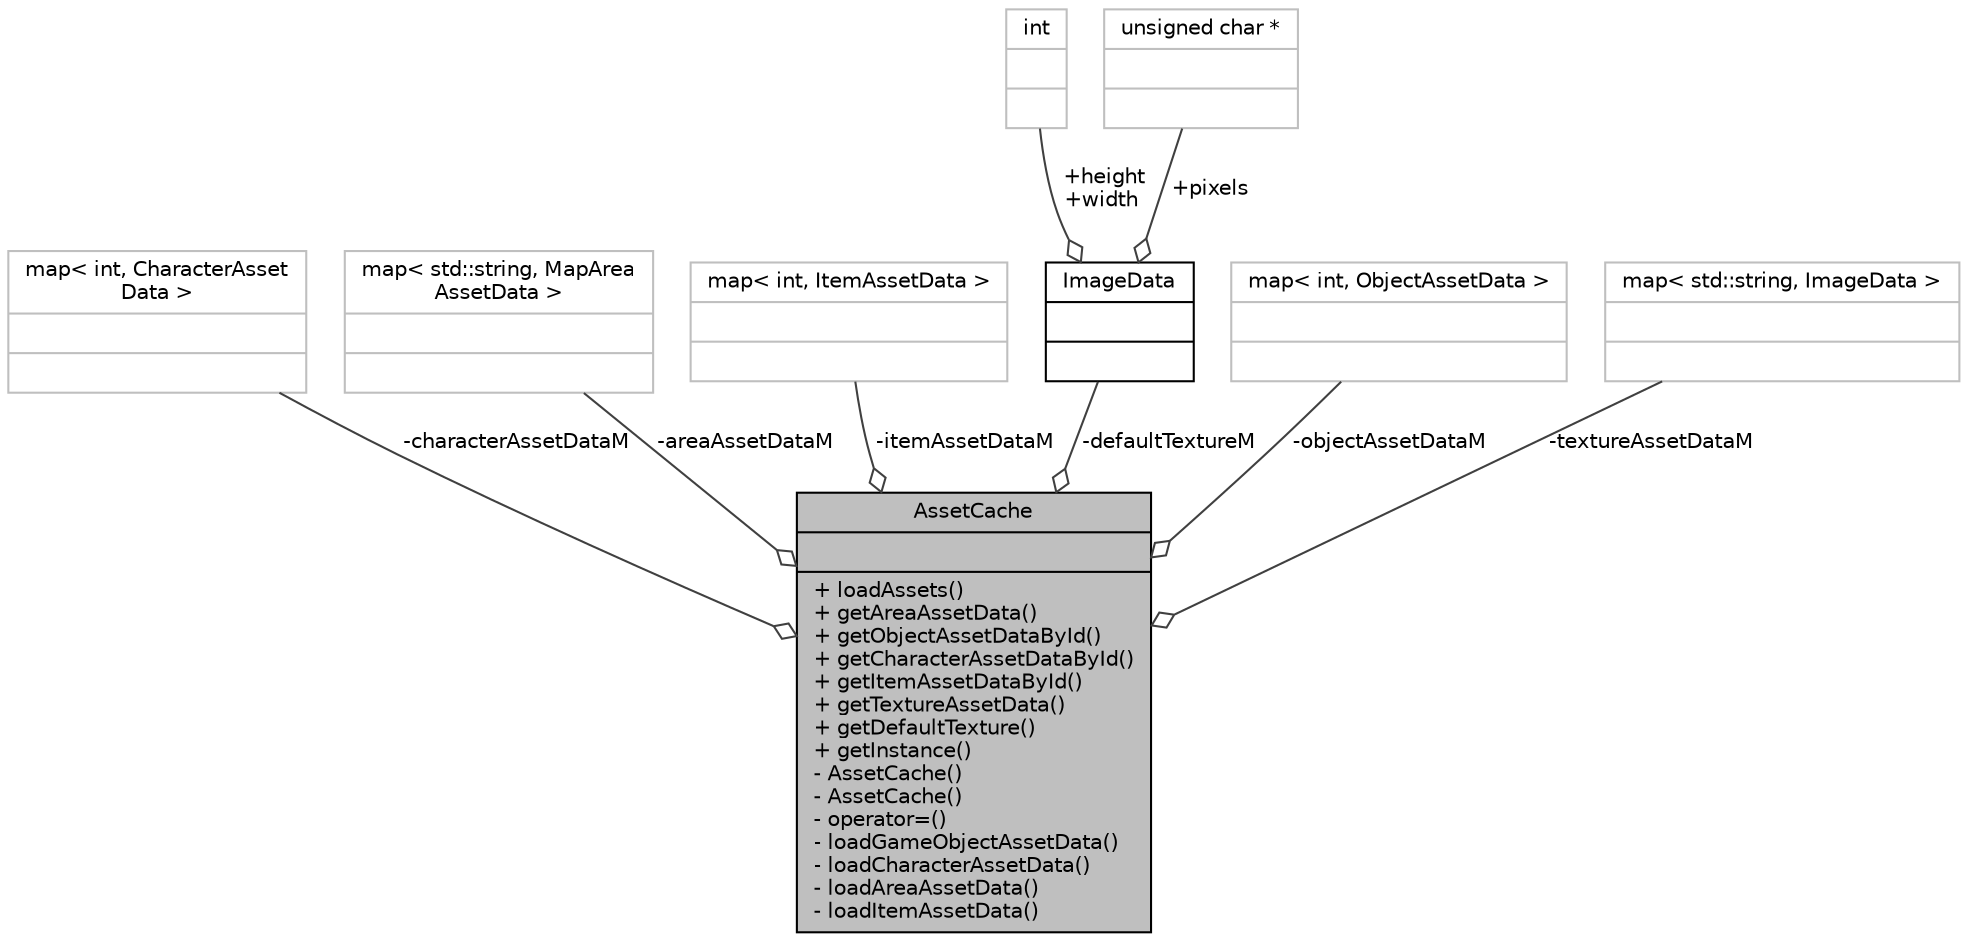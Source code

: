digraph "AssetCache"
{
 // LATEX_PDF_SIZE
  edge [fontname="Helvetica",fontsize="10",labelfontname="Helvetica",labelfontsize="10"];
  node [fontname="Helvetica",fontsize="10",shape=record];
  Node1 [label="{AssetCache\n||+ loadAssets()\l+ getAreaAssetData()\l+ getObjectAssetDataById()\l+ getCharacterAssetDataById()\l+ getItemAssetDataById()\l+ getTextureAssetData()\l+ getDefaultTexture()\l+ getInstance()\l- AssetCache()\l- AssetCache()\l- operator=()\l- loadGameObjectAssetData()\l- loadCharacterAssetData()\l- loadAreaAssetData()\l- loadItemAssetData()\l}",height=0.2,width=0.4,color="black", fillcolor="grey75", style="filled", fontcolor="black",tooltip="Loads all of the assets into memory (objects, textures, etc.)."];
  Node2 -> Node1 [color="grey25",fontsize="10",style="solid",label=" -characterAssetDataM" ,arrowhead="odiamond",fontname="Helvetica"];
  Node2 [label="{map\< int, CharacterAsset\lData \>\n||}",height=0.2,width=0.4,color="grey75", fillcolor="white", style="filled",tooltip=" "];
  Node3 -> Node1 [color="grey25",fontsize="10",style="solid",label=" -areaAssetDataM" ,arrowhead="odiamond",fontname="Helvetica"];
  Node3 [label="{map\< std::string, MapArea\lAssetData \>\n||}",height=0.2,width=0.4,color="grey75", fillcolor="white", style="filled",tooltip=" "];
  Node4 -> Node1 [color="grey25",fontsize="10",style="solid",label=" -itemAssetDataM" ,arrowhead="odiamond",fontname="Helvetica"];
  Node4 [label="{map\< int, ItemAssetData \>\n||}",height=0.2,width=0.4,color="grey75", fillcolor="white", style="filled",tooltip=" "];
  Node5 -> Node1 [color="grey25",fontsize="10",style="solid",label=" -defaultTextureM" ,arrowhead="odiamond",fontname="Helvetica"];
  Node5 [label="{ImageData\n||}",height=0.2,width=0.4,color="black", fillcolor="white", style="filled",URL="$structImageData.html",tooltip=" "];
  Node6 -> Node5 [color="grey25",fontsize="10",style="solid",label=" +height\n+width" ,arrowhead="odiamond",fontname="Helvetica"];
  Node6 [label="{int\n||}",height=0.2,width=0.4,color="grey75", fillcolor="white", style="filled",tooltip=" "];
  Node7 -> Node5 [color="grey25",fontsize="10",style="solid",label=" +pixels" ,arrowhead="odiamond",fontname="Helvetica"];
  Node7 [label="{unsigned char *\n||}",height=0.2,width=0.4,color="grey75", fillcolor="white", style="filled",tooltip=" "];
  Node8 -> Node1 [color="grey25",fontsize="10",style="solid",label=" -objectAssetDataM" ,arrowhead="odiamond",fontname="Helvetica"];
  Node8 [label="{map\< int, ObjectAssetData \>\n||}",height=0.2,width=0.4,color="grey75", fillcolor="white", style="filled",tooltip=" "];
  Node9 -> Node1 [color="grey25",fontsize="10",style="solid",label=" -textureAssetDataM" ,arrowhead="odiamond",fontname="Helvetica"];
  Node9 [label="{map\< std::string, ImageData \>\n||}",height=0.2,width=0.4,color="grey75", fillcolor="white", style="filled",tooltip=" "];
}
